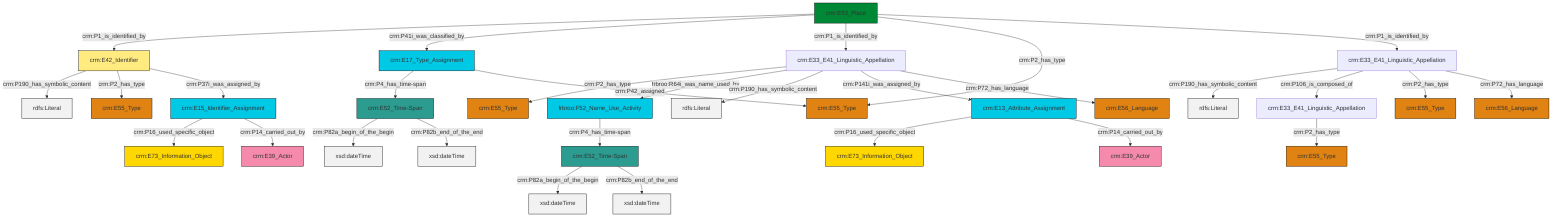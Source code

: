 graph TD
classDef Literal fill:#f2f2f2,stroke:#000000;
classDef CRM_Entity fill:#FFFFFF,stroke:#000000;
classDef Temporal_Entity fill:#00C9E6, stroke:#000000;
classDef Type fill:#E18312, stroke:#000000;
classDef Time-Span fill:#2C9C91, stroke:#000000;
classDef Appellation fill:#FFEB7F, stroke:#000000;
classDef Place fill:#008836, stroke:#000000;
classDef Persistent_Item fill:#B266B2, stroke:#000000;
classDef Conceptual_Object fill:#FFD700, stroke:#000000;
classDef Physical_Thing fill:#D2B48C, stroke:#000000;
classDef Actor fill:#f58aad, stroke:#000000;
classDef PC_Classes fill:#4ce600, stroke:#000000;
classDef Multi fill:#cccccc,stroke:#000000;

0["crm:E17_Type_Assignment"]:::Temporal_Entity -->|crm:P4_has_time-span| 1["crm:E52_Time-Span"]:::Time-Span
4["crm:E33_E41_Linguistic_Appellation"]:::Default -->|crm:P190_has_symbolic_content| 5[rdfs:Literal]:::Literal
1["crm:E52_Time-Span"]:::Time-Span -->|crm:P82a_begin_of_the_begin| 6[xsd:dateTime]:::Literal
1["crm:E52_Time-Span"]:::Time-Span -->|crm:P82b_end_of_the_end| 7[xsd:dateTime]:::Literal
8["crm:E33_E41_Linguistic_Appellation"]:::Default -->|crm:P2_has_type| 10["crm:E55_Type"]:::Type
11["crm:E53_Place"]:::Place -->|crm:P1_is_identified_by| 12["crm:E42_Identifier"]:::Appellation
8["crm:E33_E41_Linguistic_Appellation"]:::Default -->|frbroo:R64i_was_name_used_by| 18["frbroo:F52_Name_Use_Activity"]:::Temporal_Entity
12["crm:E42_Identifier"]:::Appellation -->|crm:P190_has_symbolic_content| 27[rdfs:Literal]:::Literal
12["crm:E42_Identifier"]:::Appellation -->|crm:P2_has_type| 28["crm:E55_Type"]:::Type
11["crm:E53_Place"]:::Place -->|crm:P41i_was_classified_by| 0["crm:E17_Type_Assignment"]:::Temporal_Entity
4["crm:E33_E41_Linguistic_Appellation"]:::Default -->|crm:P106_is_composed_of| 13["crm:E33_E41_Linguistic_Appellation"]:::Default
31["crm:E52_Time-Span"]:::Time-Span -->|crm:P82a_begin_of_the_begin| 32[xsd:dateTime]:::Literal
31["crm:E52_Time-Span"]:::Time-Span -->|crm:P82b_end_of_the_end| 33[xsd:dateTime]:::Literal
8["crm:E33_E41_Linguistic_Appellation"]:::Default -->|crm:P190_has_symbolic_content| 39[rdfs:Literal]:::Literal
35["crm:E13_Attribute_Assignment"]:::Temporal_Entity -->|crm:P16_used_specific_object| 15["crm:E73_Information_Object"]:::Conceptual_Object
8["crm:E33_E41_Linguistic_Appellation"]:::Default -->|crm:P141i_was_assigned_by| 35["crm:E13_Attribute_Assignment"]:::Temporal_Entity
12["crm:E42_Identifier"]:::Appellation -->|crm:P37i_was_assigned_by| 40["crm:E15_Identifier_Assignment"]:::Temporal_Entity
40["crm:E15_Identifier_Assignment"]:::Temporal_Entity -->|crm:P16_used_specific_object| 41["crm:E73_Information_Object"]:::Conceptual_Object
8["crm:E33_E41_Linguistic_Appellation"]:::Default -->|crm:P72_has_language| 37["crm:E56_Language"]:::Type
18["frbroo:F52_Name_Use_Activity"]:::Temporal_Entity -->|crm:P4_has_time-span| 31["crm:E52_Time-Span"]:::Time-Span
4["crm:E33_E41_Linguistic_Appellation"]:::Default -->|crm:P2_has_type| 2["crm:E55_Type"]:::Type
40["crm:E15_Identifier_Assignment"]:::Temporal_Entity -->|crm:P14_carried_out_by| 21["crm:E39_Actor"]:::Actor
35["crm:E13_Attribute_Assignment"]:::Temporal_Entity -->|crm:P14_carried_out_by| 19["crm:E39_Actor"]:::Actor
4["crm:E33_E41_Linguistic_Appellation"]:::Default -->|crm:P72_has_language| 29["crm:E56_Language"]:::Type
13["crm:E33_E41_Linguistic_Appellation"]:::Default -->|crm:P2_has_type| 24["crm:E55_Type"]:::Type
0["crm:E17_Type_Assignment"]:::Temporal_Entity -->|crm:P42_assigned| 45["crm:E55_Type"]:::Type
11["crm:E53_Place"]:::Place -->|crm:P1_is_identified_by| 8["crm:E33_E41_Linguistic_Appellation"]:::Default
11["crm:E53_Place"]:::Place -->|crm:P2_has_type| 45["crm:E55_Type"]:::Type
11["crm:E53_Place"]:::Place -->|crm:P1_is_identified_by| 4["crm:E33_E41_Linguistic_Appellation"]:::Default